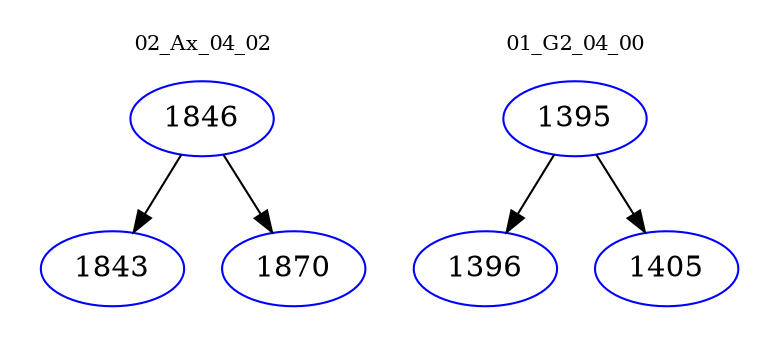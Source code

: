 digraph{
subgraph cluster_0 {
color = white
label = "02_Ax_04_02";
fontsize=10;
T0_1846 [label="1846", color="blue"]
T0_1846 -> T0_1843 [color="black"]
T0_1843 [label="1843", color="blue"]
T0_1846 -> T0_1870 [color="black"]
T0_1870 [label="1870", color="blue"]
}
subgraph cluster_1 {
color = white
label = "01_G2_04_00";
fontsize=10;
T1_1395 [label="1395", color="blue"]
T1_1395 -> T1_1396 [color="black"]
T1_1396 [label="1396", color="blue"]
T1_1395 -> T1_1405 [color="black"]
T1_1405 [label="1405", color="blue"]
}
}
